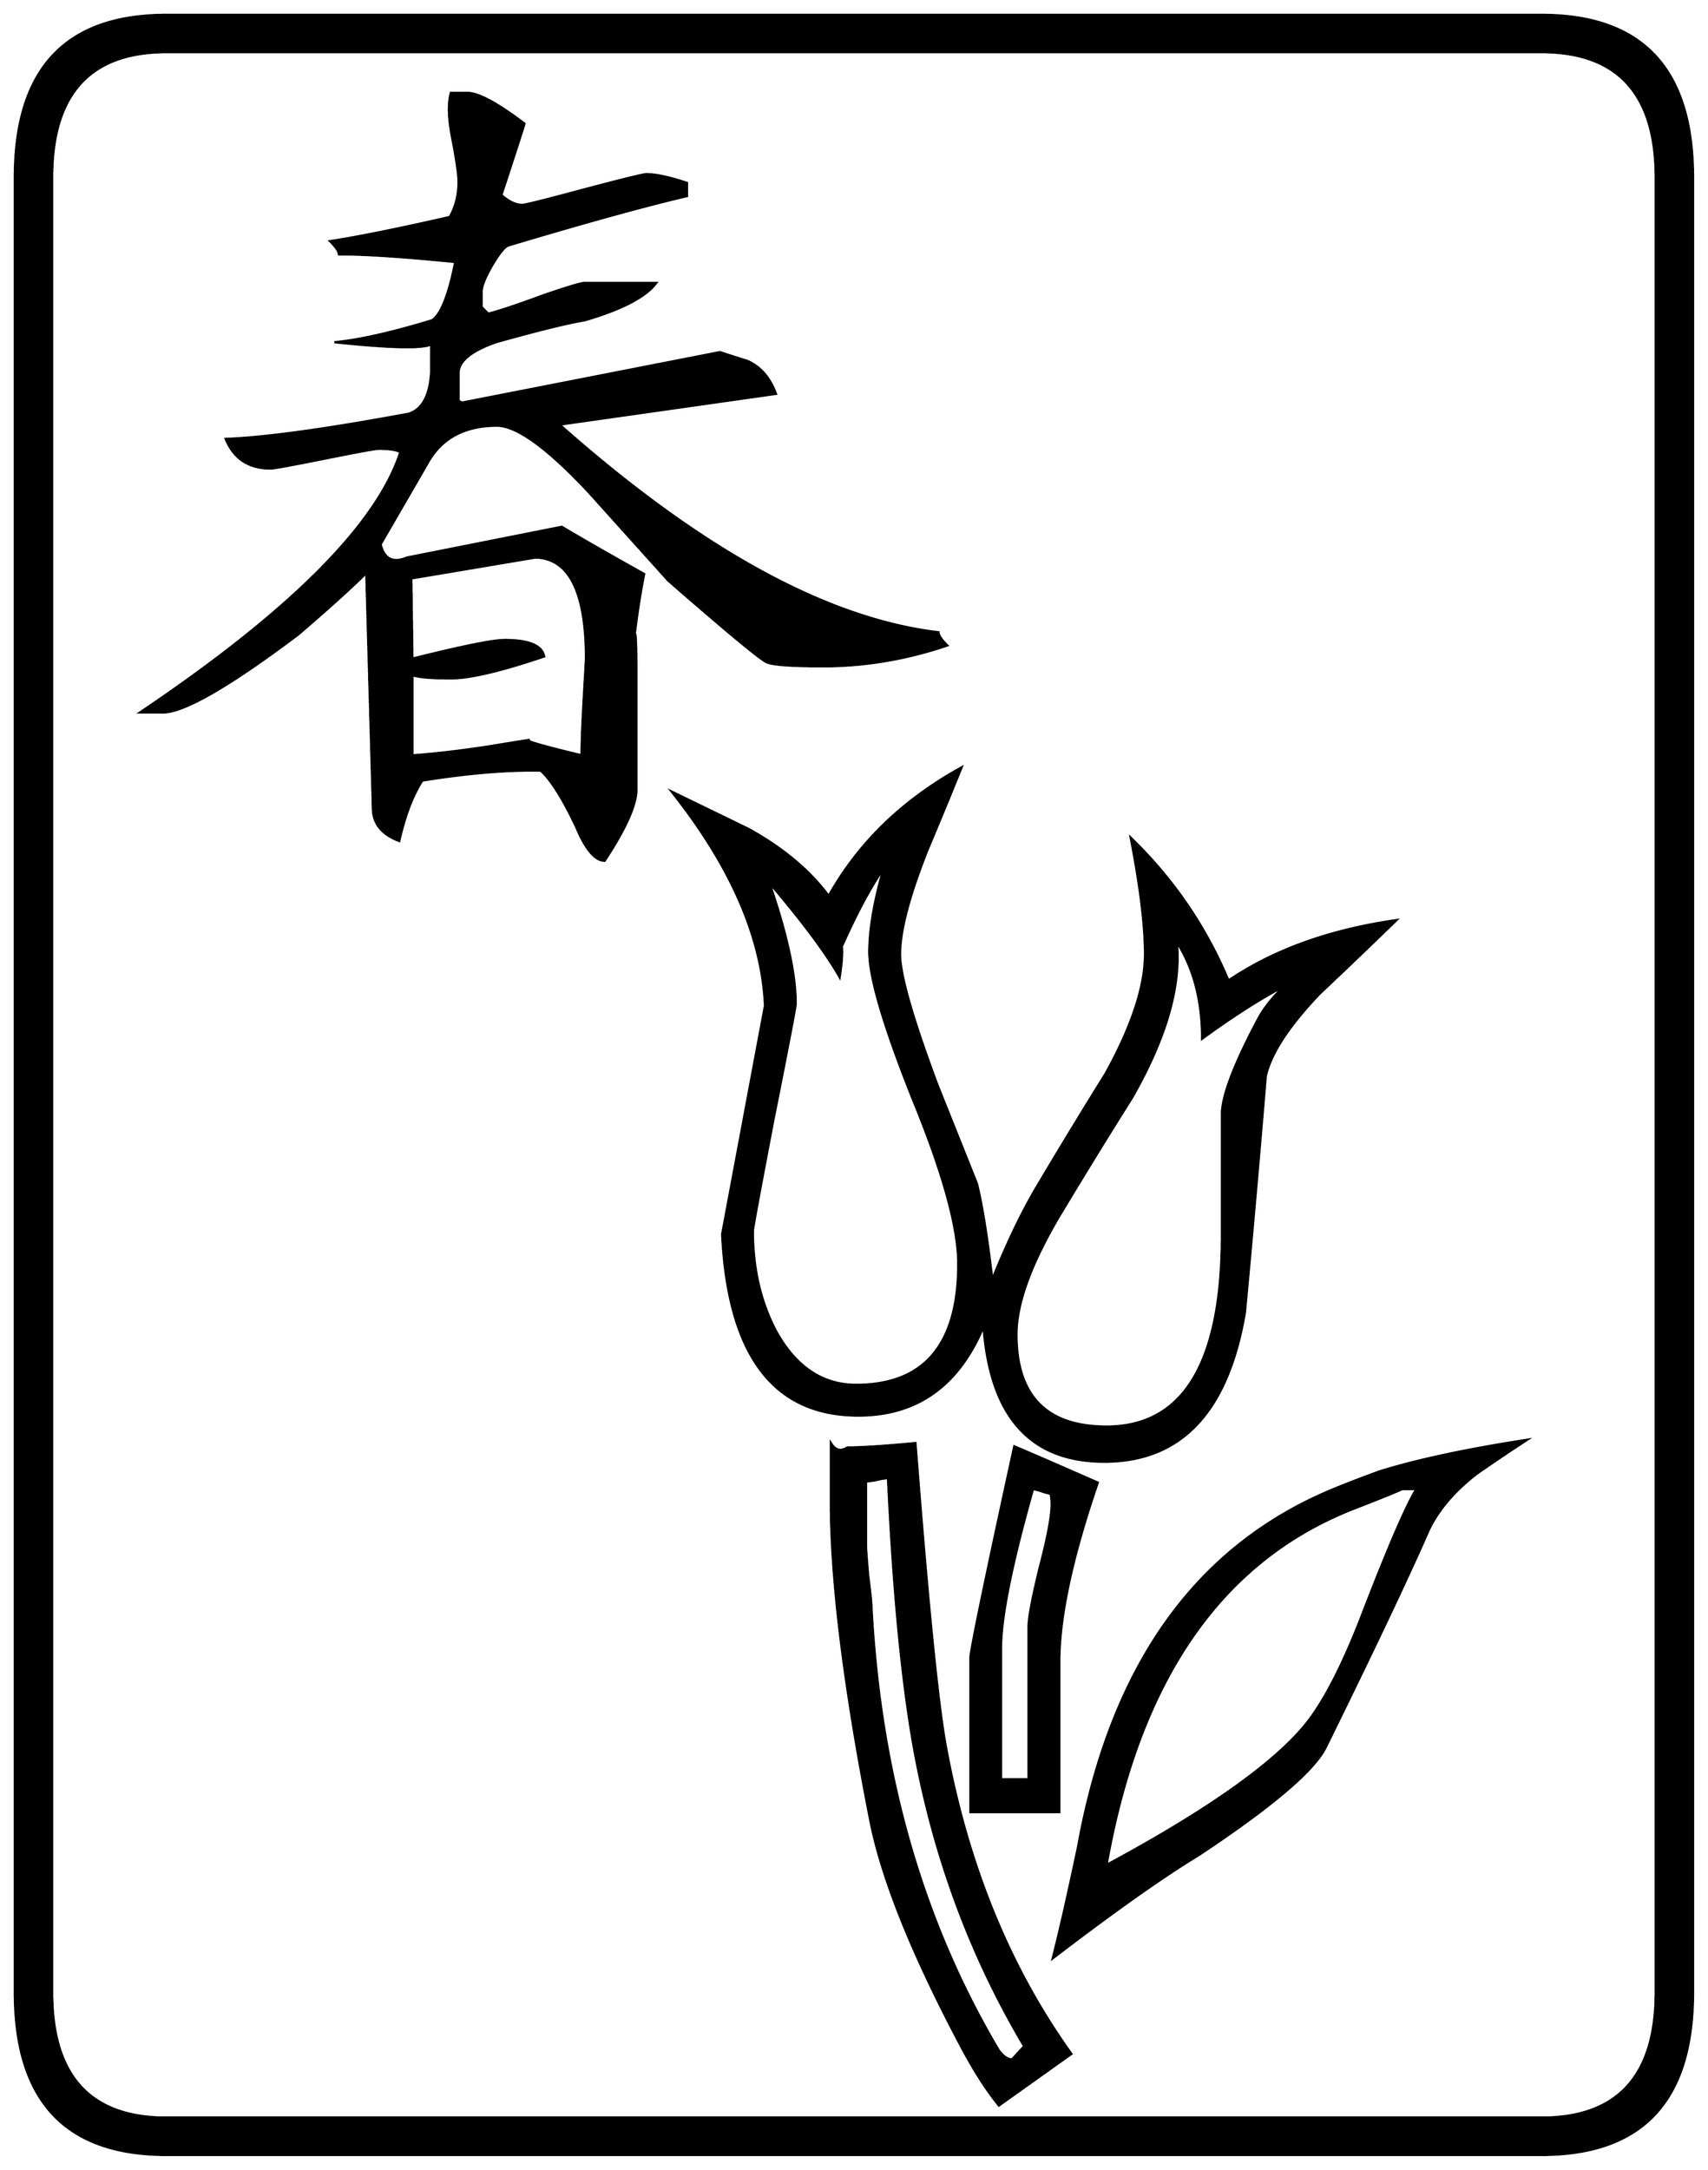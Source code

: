 


\begin{tikzpicture}[y=0.80pt, x=0.80pt, yscale=-1.0, xscale=1.0, inner sep=0pt, outer sep=0pt]
\begin{scope}[shift={(100.0,1706.0)},nonzero rule]
  \path[draw=.,fill=.,line width=1.600pt] (1578.0,244.0) .. controls
    (1578.0,342.667) and (1532.0,392.0) .. (1440.0,392.0) --
    (188.0,392.0) .. controls (96.0,392.0) and (50.0,342.667) ..
    (50.0,244.0) -- (50.0,-1408.0) .. controls (50.0,-1506.667)
    and (96.0,-1556.0) .. (188.0,-1556.0) -- (1440.0,-1556.0) ..
    controls (1532.0,-1556.0) and (1578.0,-1506.667) ..
    (1578.0,-1408.0) -- (1578.0,244.0) -- cycle(1544.0,244.0) --
    (1544.0,-1408.0) .. controls (1544.0,-1484.0) and
    (1509.333,-1522.0) .. (1440.0,-1522.0) -- (188.0,-1522.0) ..
    controls (118.667,-1522.0) and (84.0,-1484.0) ..
    (84.0,-1408.0) -- (84.0,244.0) .. controls (84.0,320.0) and
    (118.667,358.0) .. (188.0,358.0) -- (1440.0,358.0) .. controls
    (1509.333,358.0) and (1544.0,320.0) .. (1544.0,244.0) --
    cycle(899.0,-982.0) .. controls (861.667,-969.333) and
    (824.0,-963.0) .. (786.0,-963.0) .. controls (756.0,-963.0)
    and (738.667,-964.333) .. (734.0,-967.0) .. controls
    (726.667,-971.0) and (697.0,-995.667) .. (645.0,-1041.0) ..
    controls (621.0,-1067.667) and (597.0,-1094.333) ..
    (573.0,-1121.0) .. controls (535.0,-1161.667) and
    (507.0,-1182.0) .. (489.0,-1182.0) .. controls
    (460.333,-1182.0) and (439.667,-1171.333) .. (427.0,-1150.0) ..
    controls (412.333,-1124.667) and (397.667,-1099.333) ..
    (383.0,-1074.0) .. controls (386.333,-1060.667) and
    (394.333,-1056.667) .. (407.0,-1062.0) -- (548.0,-1090.0) ..
    controls (564.667,-1080.0) and (589.667,-1065.667) ..
    (623.0,-1047.0) .. controls (619.667,-1030.333) and
    (616.667,-1011.0) .. (614.0,-989.0) .. controls (615.333,-999.667)
    and (616.0,-984.667) .. (616.0,-944.0) -- (616.0,-851.0) ..
    controls (616.0,-837.0) and (606.333,-815.333) .. (587.0,-786.0)
    .. controls (578.333,-786.0) and (569.667,-796.333) ..
    (561.0,-817.0) .. controls (549.0,-842.333) and (538.333,-859.333)
    .. (529.0,-868.0) .. controls (498.333,-868.667) and
    (462.333,-865.667) .. (421.0,-859.0) .. controls (412.333,-845.667)
    and (405.333,-827.333) .. (400.0,-804.0) .. controls
    (384.0,-810.0) and (376.0,-820.0) .. (376.0,-834.0) --
    (370.0,-1048.0) .. controls (356.667,-1034.667) and
    (336.0,-1016.0) .. (308.0,-992.0) .. controls (243.333,-943.333)
    and (201.667,-919.667) .. (183.0,-921.0) -- (164.0,-921.0) ..
    controls (300.667,-1013.0) and (379.667,-1092.0) ..
    (401.0,-1158.0) .. controls (397.667,-1160.0) and
    (391.0,-1161.0) .. (381.0,-1161.0) .. controls
    (378.333,-1161.0) and (362.0,-1158.0) .. (332.0,-1152.0) ..
    controls (302.0,-1146.0) and (285.667,-1143.0) ..
    (283.0,-1143.0) .. controls (263.0,-1143.0) and
    (249.333,-1152.0) .. (242.0,-1170.0) .. controls
    (278.0,-1171.333) and (333.667,-1179.0) .. (409.0,-1193.0) ..
    controls (421.0,-1197.0) and (427.667,-1209.333) ..
    (429.0,-1230.0) -- (429.0,-1256.0) .. controls
    (421.0,-1252.0) and (391.667,-1252.667) .. (341.0,-1258.0) ..
    controls (363.0,-1260.0) and (392.667,-1266.667) ..
    (430.0,-1278.0) .. controls (438.0,-1283.333) and
    (445.0,-1301.0) .. (451.0,-1331.0) .. controls
    (404.333,-1335.667) and (369.0,-1338.0) .. (345.0,-1338.0) ..
    controls (345.0,-1340.667) and (342.333,-1344.667) ..
    (337.0,-1350.0) .. controls (363.0,-1354.0) and
    (399.333,-1361.333) .. (446.0,-1372.0) .. controls
    (451.333,-1381.333) and (454.0,-1392.0) .. (454.0,-1404.0) ..
    controls (454.0,-1410.667) and (452.0,-1424.333) ..
    (448.0,-1445.0) .. controls (444.667,-1462.333) and
    (444.333,-1475.667) .. (447.0,-1485.0) -- (462.0,-1485.0) ..
    controls (472.0,-1485.0) and (489.333,-1475.667) ..
    (514.0,-1457.0) .. controls (514.0,-1456.333) and
    (507.0,-1434.667) .. (493.0,-1392.0) .. controls
    (499.667,-1386.0) and (506.0,-1383.0) .. (512.0,-1383.0) ..
    controls (514.667,-1383.0) and (533.333,-1387.667) ..
    (568.0,-1397.0) .. controls (603.333,-1406.333) and
    (622.333,-1411.0) .. (625.0,-1411.0) .. controls
    (633.667,-1411.0) and (646.0,-1408.333) .. (662.0,-1403.0) --
    (662.0,-1391.0) .. controls (624.667,-1382.333) and
    (570.333,-1367.333) .. (499.0,-1346.0) .. controls
    (495.667,-1344.667) and (490.667,-1338.333) .. (484.0,-1327.0) ..
    controls (478.0,-1316.333) and (475.0,-1308.667) ..
    (475.0,-1304.0) -- (475.0,-1290.0) -- (481.0,-1284.0) ..
    controls (489.667,-1286.0) and (506.667,-1291.667) ..
    (532.0,-1301.0) .. controls (553.333,-1308.333) and
    (565.667,-1312.0) .. (569.0,-1312.0) -- (634.0,-1312.0) ..
    controls (624.667,-1299.333) and (603.0,-1288.0) ..
    (569.0,-1278.0) .. controls (553.0,-1275.333) and
    (526.0,-1268.667) .. (488.0,-1258.0) .. controls
    (465.333,-1250.0) and (454.0,-1240.667) .. (454.0,-1230.0) --
    (454.0,-1205.0) .. controls (454.667,-1204.333) and
    (455.667,-1203.667) .. (457.0,-1203.0) -- (692.0,-1249.0) ..
    controls (700.0,-1246.333) and (708.333,-1243.667) ..
    (717.0,-1241.0) .. controls (729.0,-1235.667) and
    (737.667,-1225.667) .. (743.0,-1211.0) -- (546.0,-1183.0) ..
    controls (674.667,-1069.0) and (789.667,-1006.0) ..
    (891.0,-994.0) .. controls (891.0,-991.333) and (893.667,-987.333)
    .. (899.0,-982.0) -- cycle(1308.0,-732.0) .. controls
    (1284.667,-709.333) and (1261.333,-687.0) .. (1238.0,-665.0) ..
    controls (1210.0,-635.667) and (1193.667,-610.667) ..
    (1189.0,-590.0) .. controls (1183.0,-518.0) and
    (1176.667,-446.333) .. (1170.0,-375.0) .. controls
    (1154.667,-284.333) and (1112.0,-239.0) .. (1042.0,-239.0) ..
    controls (974.667,-239.0) and (938.0,-280.0) .. (932.0,-362.0)
    .. controls (909.333,-308.0) and (871.333,-281.0) ..
    (818.0,-281.0) .. controls (740.667,-281.0) and (699.333,-336.0)
    .. (694.0,-446.0) -- (733.0,-654.0) .. controls
    (730.333,-716.0) and (702.0,-781.0) .. (648.0,-849.0) ..
    controls (671.333,-837.667) and (694.667,-826.333) .. (718.0,-815.0)
    .. controls (749.333,-797.667) and (773.667,-777.333) ..
    (791.0,-754.0) .. controls (818.333,-802.667) and (858.667,-841.667)
    .. (912.0,-871.0) .. controls (902.0,-846.333) and
    (891.667,-821.333) .. (881.0,-796.0) .. controls (864.333,-754.0)
    and (856.0,-722.333) .. (856.0,-701.0) .. controls
    (856.0,-682.333) and (867.333,-642.667) .. (890.0,-582.0) ..
    controls (902.0,-552.0) and (914.0,-522.0) .. (926.0,-492.0)
    .. controls (930.667,-473.333) and (935.333,-444.333) ..
    (940.0,-405.0) .. controls (952.667,-436.333) and (965.333,-463.0)
    .. (978.0,-485.0) .. controls (999.333,-521.0) and
    (1021.0,-556.667) .. (1043.0,-592.0) .. controls
    (1067.0,-635.333) and (1079.0,-671.667) .. (1079.0,-701.0) ..
    controls (1079.0,-727.0) and (1074.667,-762.333) ..
    (1066.0,-807.0) .. controls (1104.667,-769.667) and
    (1134.333,-726.333) .. (1155.0,-677.0) .. controls
    (1196.333,-705.0) and (1247.333,-723.333) .. (1308.0,-732.0) --
    cycle(1427.0,-259.0) .. controls (1411.667,-249.0) and
    (1396.333,-238.667) .. (1381.0,-228.0) .. controls
    (1360.333,-212.0) and (1345.667,-194.667) .. (1337.0,-176.0) ..
    controls (1317.667,-132.0) and (1286.333,-66.0) .. (1243.0,22.0)
    .. controls (1231.667,43.333) and (1193.333,75.667) ..
    (1128.0,119.0) .. controls (1096.0,138.333) and (1051.667,169.667)
    .. (995.0,213.0) .. controls (1001.0,189.667) and
    (1008.667,156.0) .. (1018.0,112.0) .. controls (1048.0,-54.667)
    and (1126.333,-163.667) .. (1253.0,-215.0) .. controls
    (1261.0,-218.333) and (1274.0,-223.333) .. (1292.0,-230.0) ..
    controls (1326.0,-240.667) and (1371.0,-250.333) ..
    (1427.0,-259.0) -- cycle(1036.0,-220.0) .. controls
    (1012.667,-152.0) and (1001.0,-97.667) .. (1001.0,-57.0) --
    (1001.0,80.0) -- (920.0,80.0) -- (920.0,-60.0) .. controls
    (920.0,-66.667) and (933.333,-131.0) .. (960.0,-253.0) ..
    controls (977.333,-245.667) and (1002.667,-234.667) ..
    (1036.0,-220.0) -- cycle(1012.0,300.0) -- (946.0,347.0) ..
    controls (934.667,333.0) and (923.333,315.333) .. (912.0,294.0) ..
    controls (867.333,210.0) and (839.667,141.333) .. (829.0,88.0) ..
    controls (804.333,-37.333) and (792.333,-136.333) .. (793.0,-209.0)
    -- (793.0,-256.0) .. controls (797.0,-249.333) and
    (802.0,-248.0) .. (808.0,-252.0) .. controls (821.333,-252.0)
    and (842.0,-253.333) .. (870.0,-256.0) .. controls
    (881.333,-109.333) and (890.667,-16.667) .. (898.0,22.0) .. controls
    (918.0,129.333) and (956.0,222.0) .. (1012.0,300.0) --
    cycle(1206.0,-672.0) .. controls (1183.333,-660.0) and
    (1158.333,-644.0) .. (1131.0,-624.0) .. controls
    (1131.0,-658.667) and (1123.333,-688.0) .. (1108.0,-712.0) ..
    controls (1112.0,-672.0) and (1098.333,-624.667) ..
    (1067.0,-570.0) .. controls (1044.333,-534.0) and
    (1022.0,-497.667) .. (1000.0,-461.0) .. controls
    (974.667,-417.667) and (962.0,-382.333) .. (962.0,-355.0) ..
    controls (962.0,-299.0) and (989.333,-271.0) ..
    (1044.0,-271.0) .. controls (1114.0,-271.0) and
    (1149.0,-329.0) .. (1149.0,-445.0) -- (1149.0,-555.0) ..
    controls (1149.0,-571.667) and (1160.0,-600.667) ..
    (1182.0,-642.0) .. controls (1187.333,-652.0) and
    (1195.333,-662.0) .. (1206.0,-672.0) -- cycle(570.0,-970.0) ..
    controls (570.0,-1030.667) and (554.667,-1061.333) ..
    (524.0,-1062.0) -- (411.0,-1043.0) .. controls
    (411.667,-994.333) and (412.0,-970.0) .. (412.0,-970.0) ..
    controls (457.333,-981.333) and (485.333,-987.0) .. (496.0,-987.0)
    .. controls (518.0,-987.0) and (530.0,-982.0) ..
    (532.0,-972.0) .. controls (492.667,-958.667) and (464.333,-952.0)
    .. (447.0,-952.0) .. controls (429.0,-952.0) and
    (417.333,-953.0) .. (412.0,-955.0) -- (412.0,-882.0) ..
    controls (431.333,-883.333) and (454.333,-886.0) .. (481.0,-890.0)
    .. controls (505.0,-894.0) and (517.667,-896.0) ..
    (519.0,-896.0) .. controls (511.667,-896.0) and (527.333,-891.333)
    .. (566.0,-882.0) .. controls (566.0,-893.333) and
    (566.667,-910.667) .. (568.0,-934.0) .. controls (569.333,-957.333)
    and (570.0,-969.333) .. (570.0,-970.0) -- cycle(909.0,-419.0)
    .. controls (909.0,-451.667) and (895.333,-501.333) ..
    (868.0,-568.0) .. controls (841.333,-634.667) and (828.0,-679.667)
    .. (828.0,-703.0) .. controls (828.0,-723.667) and
    (832.333,-749.0) .. (841.0,-779.0) .. controls (829.0,-761.667)
    and (816.333,-738.0) .. (803.0,-708.0) .. controls
    (803.667,-702.0) and (803.0,-692.667) .. (801.0,-680.0) ..
    controls (789.0,-701.333) and (767.667,-730.0) .. (737.0,-766.0)
    .. controls (753.0,-719.333) and (761.0,-682.667) ..
    (761.0,-656.0) .. controls (761.0,-653.333) and (754.333,-618.667)
    .. (741.0,-552.0) .. controls (728.333,-486.0) and
    (722.0,-451.667) .. (722.0,-449.0) .. controls (722.0,-415.0)
    and (729.0,-384.667) .. (743.0,-358.0) .. controls
    (761.0,-325.333) and (785.333,-309.0) .. (816.0,-309.0) ..
    controls (878.0,-309.0) and (909.0,-345.667) .. (909.0,-419.0)
    -- cycle(1326.0,-214.0) -- (1313.0,-214.0) .. controls
    (1305.667,-210.667) and (1291.667,-205.0) .. (1271.0,-197.0) ..
    controls (1149.667,-150.333) and (1074.0,-42.0) ..
    (1044.0,128.0) .. controls (1132.0,80.667) and (1191.333,39.333)
    .. (1222.0,4.0) .. controls (1240.0,-16.667) and
    (1258.667,-52.333) .. (1278.0,-103.0) .. controls
    (1300.667,-161.667) and (1316.667,-198.667) .. (1326.0,-214.0) --
    cycle(993.0,-210.0) .. controls (991.667,-210.0) and
    (989.0,-210.667) .. (985.0,-212.0) .. controls (981.0,-213.333)
    and (978.333,-214.0) .. (977.0,-214.0) .. controls
    (957.0,-143.333) and (947.333,-94.333) .. (948.0,-67.0) --
    (948.0,50.0) -- (973.0,50.0) -- (973.0,-89.0) .. controls
    (973.0,-97.0) and (976.333,-114.667) .. (983.0,-142.0) ..
    controls (990.333,-170.0) and (994.0,-189.333) .. (994.0,-200.0)
    .. controls (994.0,-204.0) and (993.667,-207.333) ..
    (993.0,-210.0) -- cycle(969.0,293.0) .. controls
    (923.0,215.667) and (890.667,131.0) .. (872.0,39.0) .. controls
    (859.333,-23.0) and (850.333,-110.667) .. (845.0,-224.0) ..
    controls (842.333,-224.0) and (838.333,-223.333) .. (833.0,-222.0)
    .. controls (828.333,-221.333) and (825.667,-221.0) ..
    (825.0,-221.0) -- (825.0,-163.0) .. controls (825.0,-159.667)
    and (825.667,-150.333) .. (827.0,-135.0) .. controls
    (829.0,-119.667) and (830.0,-110.0) .. (830.0,-106.0) ..
    controls (838.0,46.0) and (876.667,180.333) .. (946.0,297.0) ..
    controls (950.0,302.333) and (954.0,305.0) .. (958.0,305.0) --
    (969.0,293.0) -- cycle;
\end{scope}

\end{tikzpicture}

